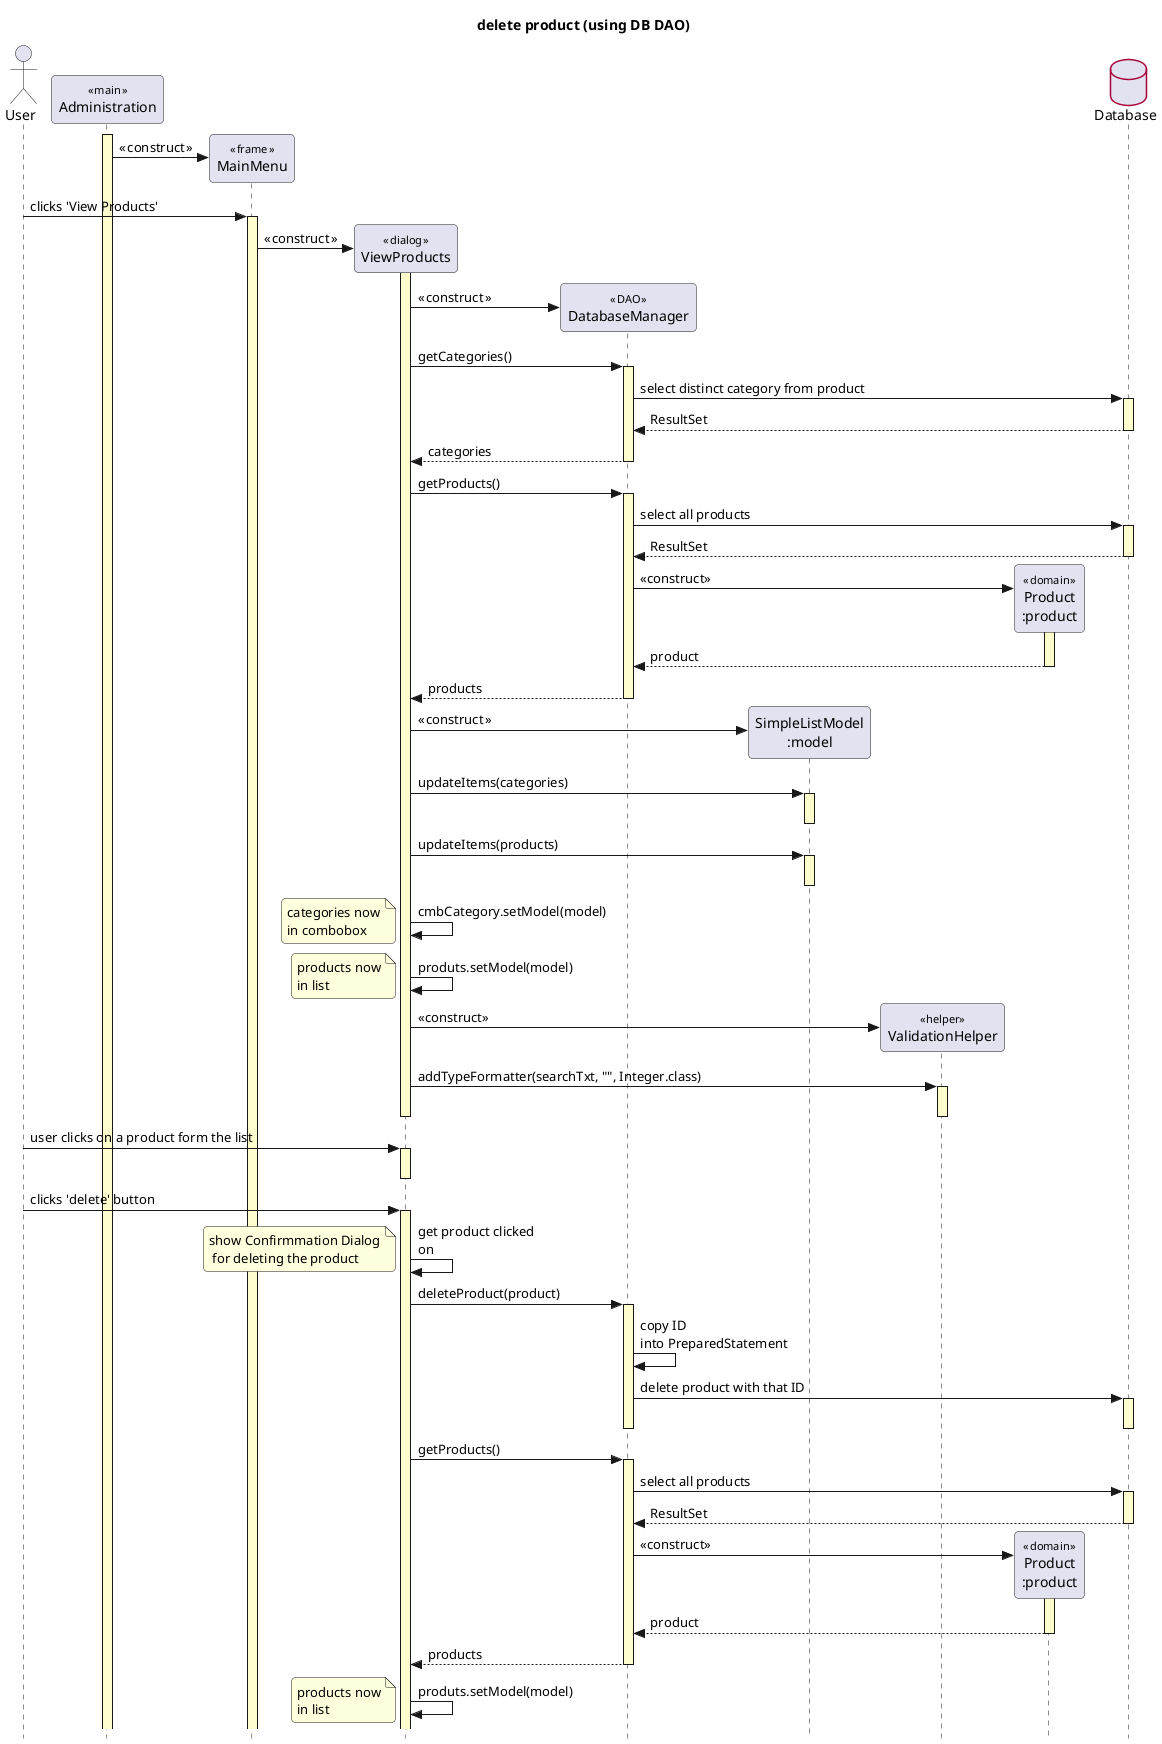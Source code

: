 @startuml

' style tweaks to make the diagram a little more readable
skinparam {
	Style strictuml
	RoundCorner 8

	Sequence {
		' make activations yellow too
		LifeLineBackgroundColor #FDFDCD

		' make stereotypes less ugly
		Stereotype {
			Font {
				Size 11
				Style plain
			}
		}
	}

	DatabaseBorderColor #A80036

}

title delete product (using DB DAO)

actor User as user
participant "Administration" as main << main >>
participant "MainMenu" as menu << frame >>
participant "ViewProducts" as dialog << dialog >>
participant "DatabaseManager" as dao << DAO >>
participant "SimpleListModel\n:model" as model
participant "ValidationHelper" as validation<<helper>>
participant "Product\n:product" as product << domain >>
database "Database" as db

main++
create menu
main -> menu : « construct »

user -> menu : clicks 'View Products'
menu++

create dialog
menu -> dialog : « construct »
dialog++

create dao
dialog -> dao : « construct »

dialog -> dao++ : getCategories()
dao -> db++ : select distinct category from product
return ResultSet
return categories

dialog -> dao++ : getProducts()
dao -> db++ : select all products
return ResultSet
create product
dao -> product : <<construct>>
product++

return product
return products

create model
dialog -> model : « construct »

dialog -> model++ : updateItems(categories)
model--
dialog -> model++ : updateItems(products)
model--
dialog -> dialog : cmbCategory.setModel(model)
note left : categories now\nin combobox
dialog -> dialog : produts.setModel(model)
note left : products now\nin list


create validation
dialog -> validation  : << construct >>
dialog -> validation++ : addTypeFormatter(searchTxt, "", Integer.class)
validation--

dialog--



user -> dialog++ : user clicks on a product form the list
dialog--

user -> dialog++ : clicks 'delete' button



dialog -> dialog : get product clicked\non

note left : show Confirmmation Dialog\n for deleting the product

dialog -> dao++ : deleteProduct(product)
dao -> dao : copy ID \ninto PreparedStatement
dao -> db++ : delete product with that ID
db--
dao--

dialog -> dao++ : getProducts()
dao -> db++ : select all products
return ResultSet
create product
dao -> product : <<construct>>
product++

return product
return products
dialog -> dialog : produts.setModel(model)
note left : products now\nin list


@enduml
